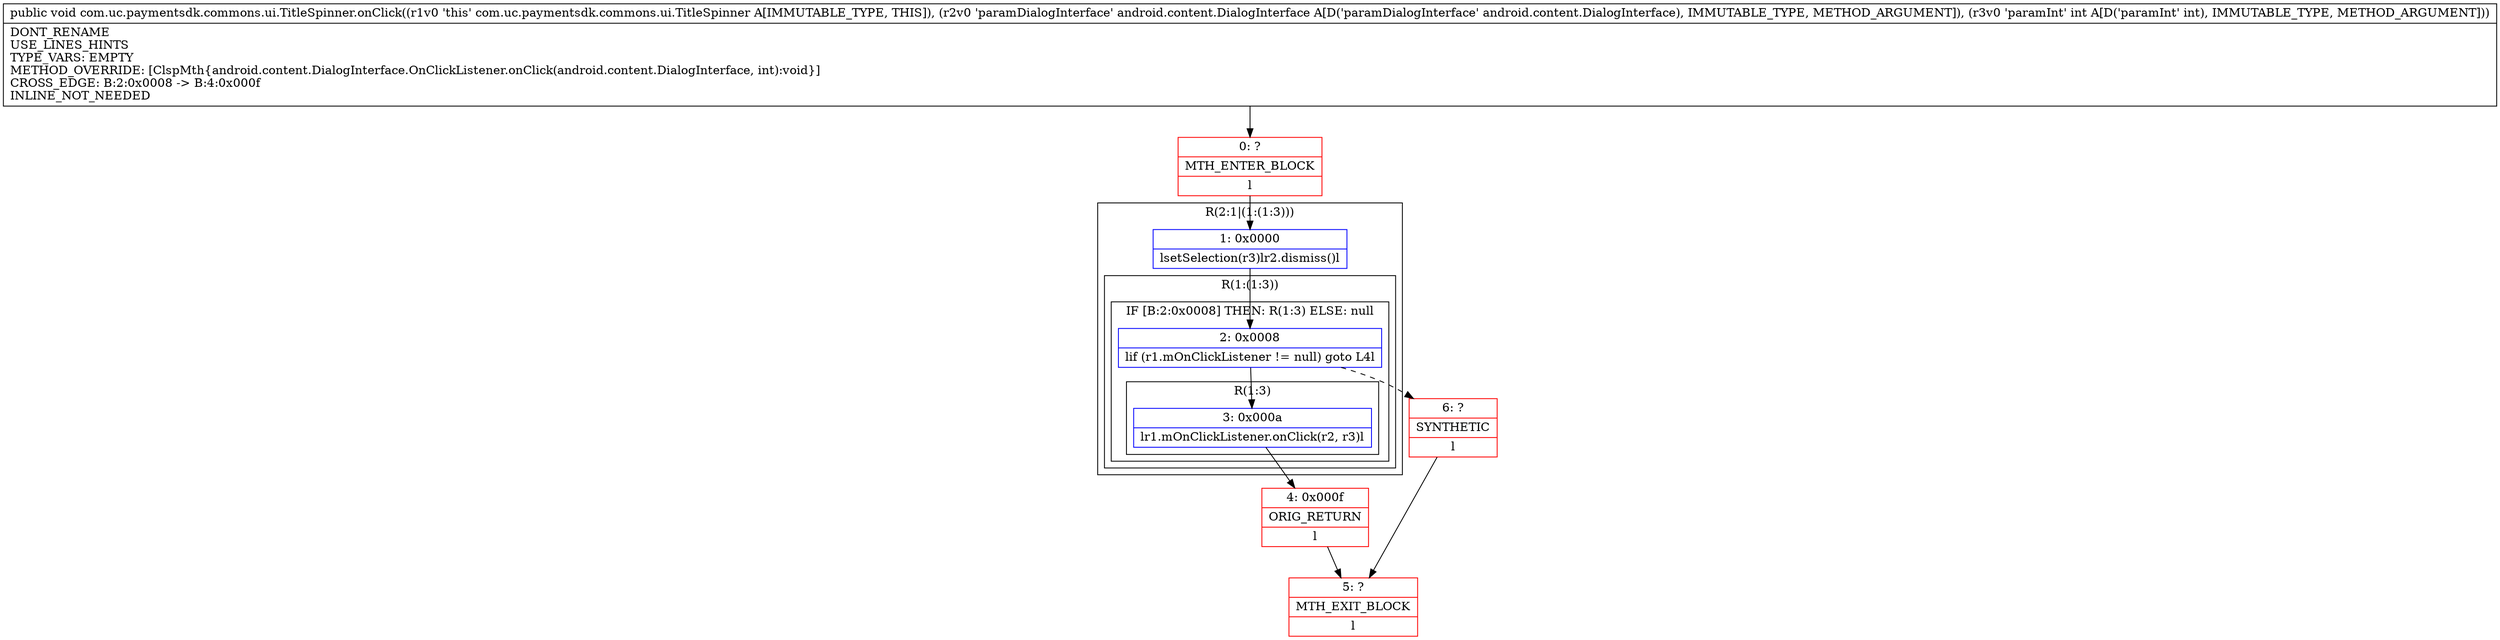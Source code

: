 digraph "CFG forcom.uc.paymentsdk.commons.ui.TitleSpinner.onClick(Landroid\/content\/DialogInterface;I)V" {
subgraph cluster_Region_1165111582 {
label = "R(2:1|(1:(1:3)))";
node [shape=record,color=blue];
Node_1 [shape=record,label="{1\:\ 0x0000|lsetSelection(r3)lr2.dismiss()l}"];
subgraph cluster_Region_475675912 {
label = "R(1:(1:3))";
node [shape=record,color=blue];
subgraph cluster_IfRegion_690703144 {
label = "IF [B:2:0x0008] THEN: R(1:3) ELSE: null";
node [shape=record,color=blue];
Node_2 [shape=record,label="{2\:\ 0x0008|lif (r1.mOnClickListener != null) goto L4l}"];
subgraph cluster_Region_42745147 {
label = "R(1:3)";
node [shape=record,color=blue];
Node_3 [shape=record,label="{3\:\ 0x000a|lr1.mOnClickListener.onClick(r2, r3)l}"];
}
}
}
}
Node_0 [shape=record,color=red,label="{0\:\ ?|MTH_ENTER_BLOCK\l|l}"];
Node_4 [shape=record,color=red,label="{4\:\ 0x000f|ORIG_RETURN\l|l}"];
Node_5 [shape=record,color=red,label="{5\:\ ?|MTH_EXIT_BLOCK\l|l}"];
Node_6 [shape=record,color=red,label="{6\:\ ?|SYNTHETIC\l|l}"];
MethodNode[shape=record,label="{public void com.uc.paymentsdk.commons.ui.TitleSpinner.onClick((r1v0 'this' com.uc.paymentsdk.commons.ui.TitleSpinner A[IMMUTABLE_TYPE, THIS]), (r2v0 'paramDialogInterface' android.content.DialogInterface A[D('paramDialogInterface' android.content.DialogInterface), IMMUTABLE_TYPE, METHOD_ARGUMENT]), (r3v0 'paramInt' int A[D('paramInt' int), IMMUTABLE_TYPE, METHOD_ARGUMENT]))  | DONT_RENAME\lUSE_LINES_HINTS\lTYPE_VARS: EMPTY\lMETHOD_OVERRIDE: [ClspMth\{android.content.DialogInterface.OnClickListener.onClick(android.content.DialogInterface, int):void\}]\lCROSS_EDGE: B:2:0x0008 \-\> B:4:0x000f\lINLINE_NOT_NEEDED\l}"];
MethodNode -> Node_0;
Node_1 -> Node_2;
Node_2 -> Node_3;
Node_2 -> Node_6[style=dashed];
Node_3 -> Node_4;
Node_0 -> Node_1;
Node_4 -> Node_5;
Node_6 -> Node_5;
}

